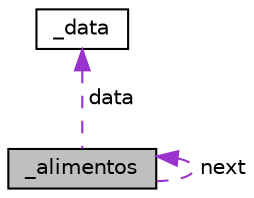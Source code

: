 digraph "_alimentos"
{
 // LATEX_PDF_SIZE
  edge [fontname="Helvetica",fontsize="10",labelfontname="Helvetica",labelfontsize="10"];
  node [fontname="Helvetica",fontsize="10",shape=record];
  Node1 [label="_alimentos",height=0.2,width=0.4,color="black", fillcolor="grey75", style="filled", fontcolor="black",tooltip=" "];
  Node2 -> Node1 [dir="back",color="darkorchid3",fontsize="10",style="dashed",label=" data" ];
  Node2 [label="_data",height=0.2,width=0.4,color="black", fillcolor="white", style="filled",URL="$struct__data.html",tooltip=" "];
  Node1 -> Node1 [dir="back",color="darkorchid3",fontsize="10",style="dashed",label=" next" ];
}
